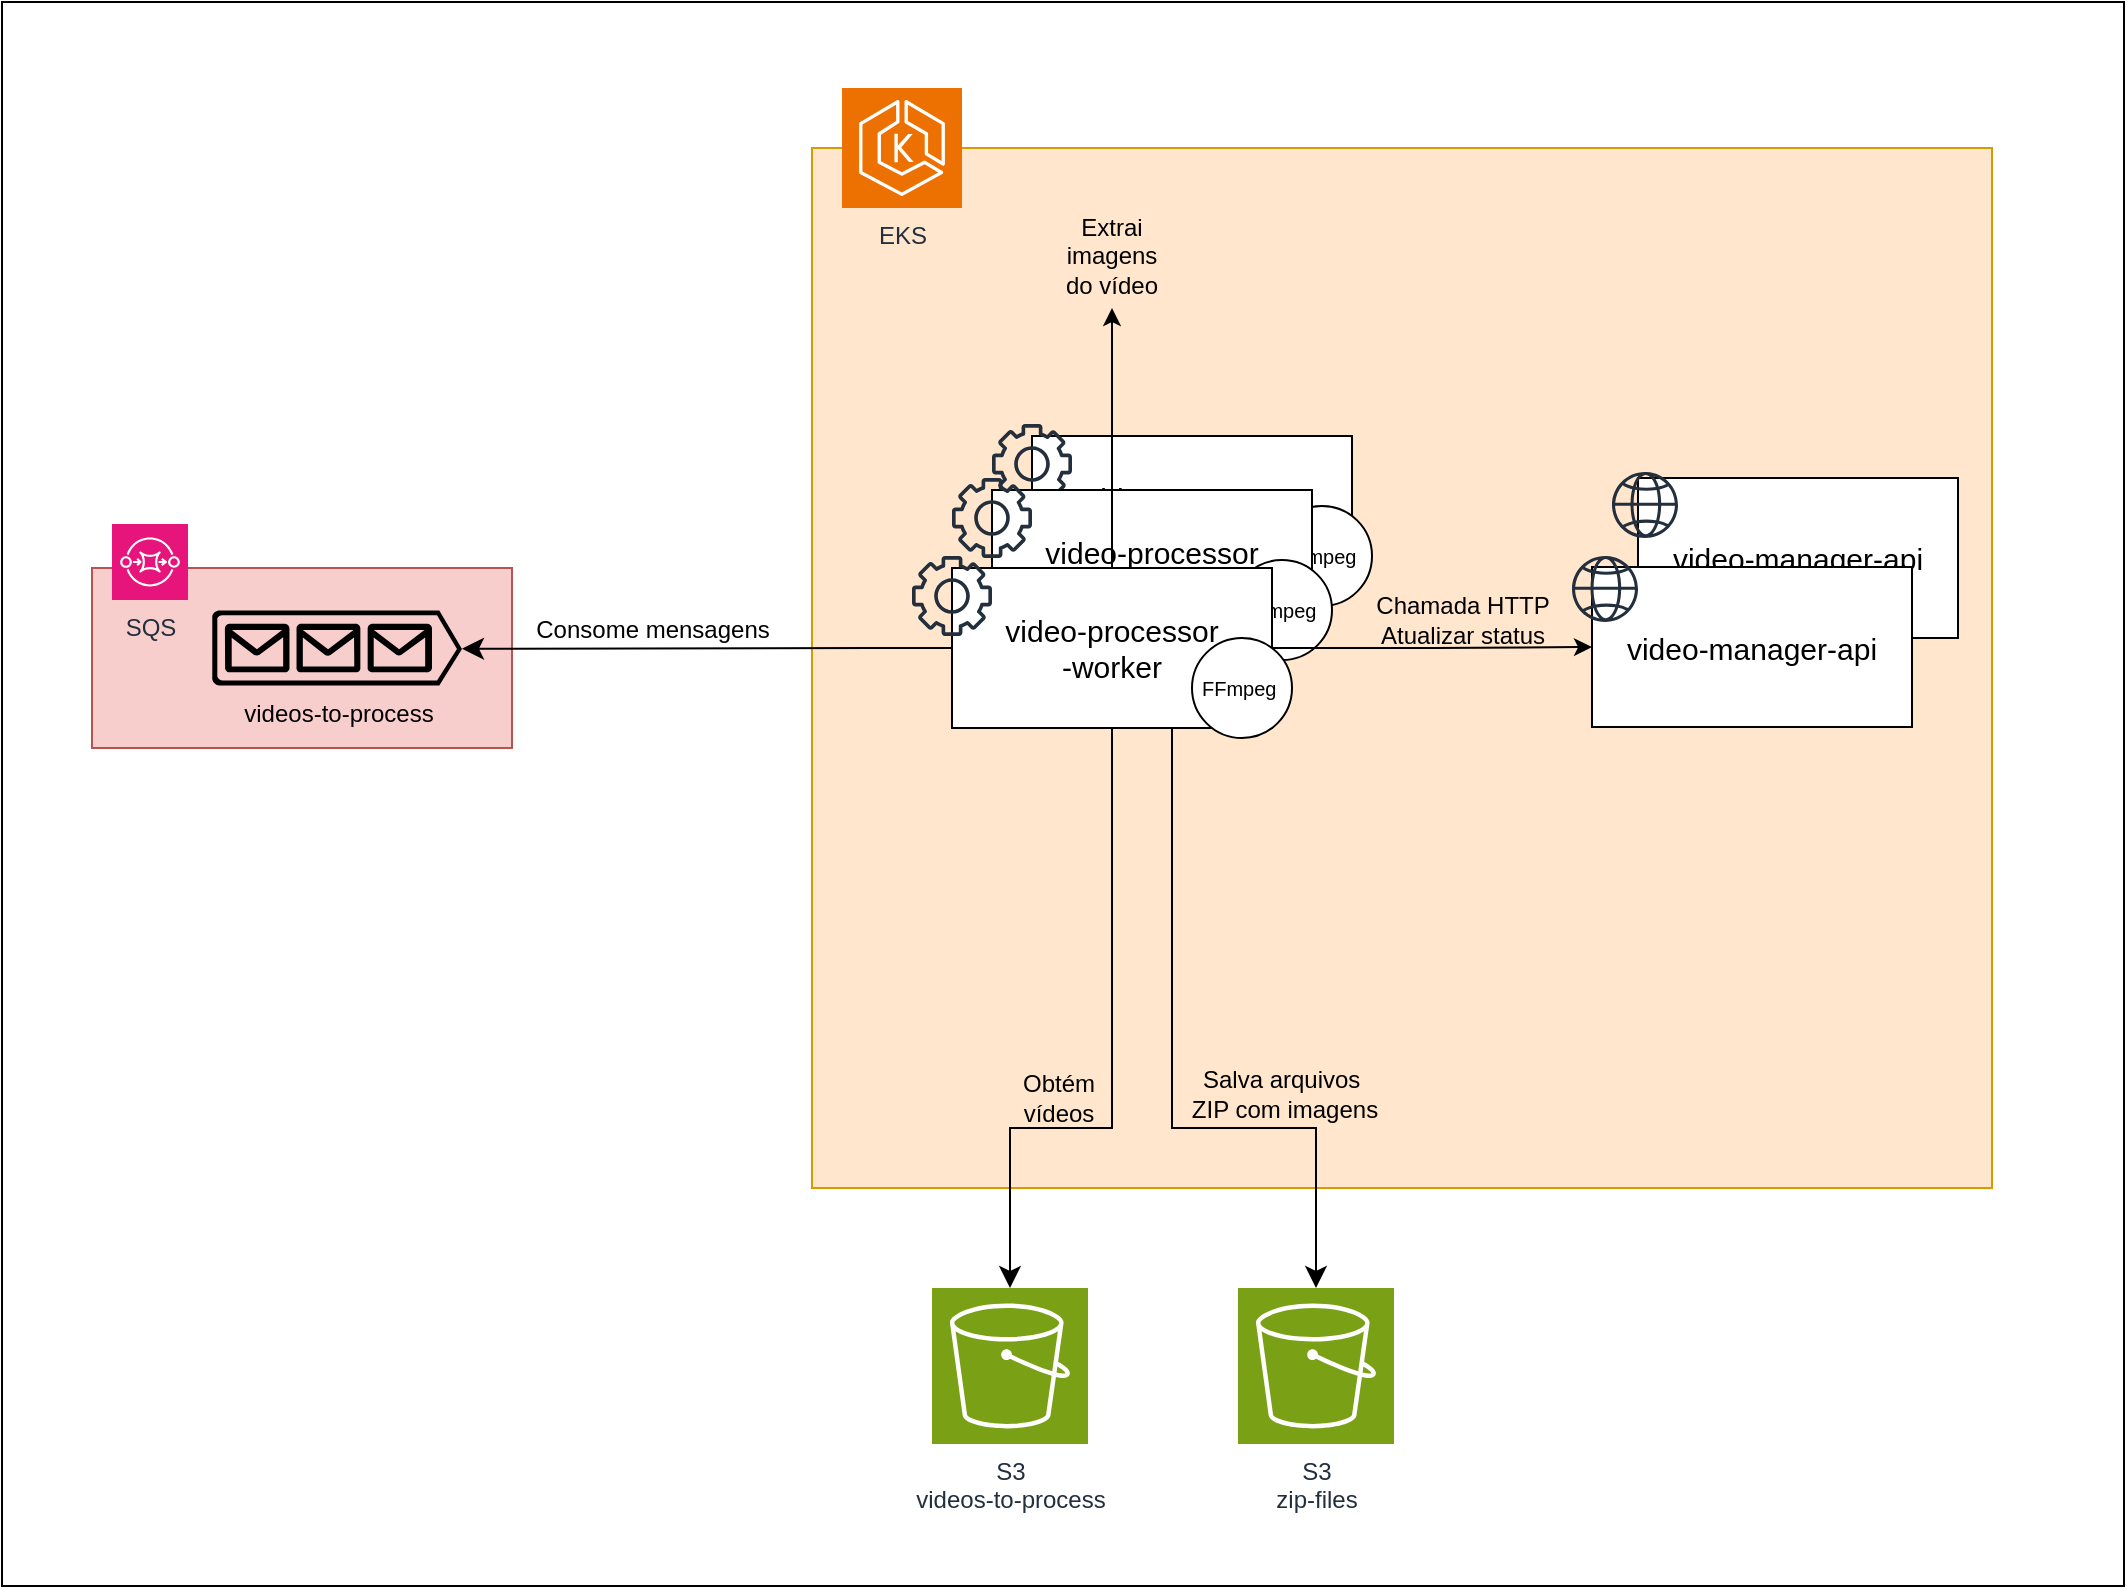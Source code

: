 <mxfile version="26.0.7">
  <diagram name="Page-1" id="nPbbJaupHAq34pUZxnZI">
    <mxGraphModel dx="1799" dy="960" grid="0" gridSize="10" guides="1" tooltips="1" connect="1" arrows="1" fold="1" page="1" pageScale="1" pageWidth="827" pageHeight="1169" math="0" shadow="0">
      <root>
        <mxCell id="0" />
        <mxCell id="1" parent="0" />
        <mxCell id="9FNfUe2uzRYyMl8Ia8Sq-86" value="" style="whiteSpace=wrap;html=1;" parent="1" vertex="1">
          <mxGeometry x="135" y="97" width="1061" height="792" as="geometry" />
        </mxCell>
        <mxCell id="9FNfUe2uzRYyMl8Ia8Sq-9" value="" style="whiteSpace=wrap;html=1;fillColor=#ffe6cc;strokeColor=#d79b00;" parent="1" vertex="1">
          <mxGeometry x="540" y="170" width="590" height="520" as="geometry" />
        </mxCell>
        <mxCell id="9FNfUe2uzRYyMl8Ia8Sq-46" value="" style="group" parent="1" vertex="1" connectable="0">
          <mxGeometry x="610" y="335" width="210" height="91" as="geometry" />
        </mxCell>
        <mxCell id="9FNfUe2uzRYyMl8Ia8Sq-50" value="" style="group" parent="9FNfUe2uzRYyMl8Ia8Sq-46" vertex="1" connectable="0">
          <mxGeometry x="20" y="-27" width="190" height="91" as="geometry" />
        </mxCell>
        <mxCell id="9FNfUe2uzRYyMl8Ia8Sq-51" value="&lt;font style=&quot;font-size: 15px;&quot;&gt;video-processor&lt;/font&gt;&lt;div&gt;&lt;font style=&quot;font-size: 15px;&quot;&gt;-worker&lt;/font&gt;&lt;/div&gt;" style="rounded=0;whiteSpace=wrap;html=1;" parent="9FNfUe2uzRYyMl8Ia8Sq-50" vertex="1">
          <mxGeometry x="20" y="6" width="160" height="80" as="geometry" />
        </mxCell>
        <mxCell id="9FNfUe2uzRYyMl8Ia8Sq-52" value="&lt;font style=&quot;font-size: 10px;&quot;&gt;FFmpeg&amp;nbsp;&lt;/font&gt;" style="ellipse;whiteSpace=wrap;html=1;" parent="9FNfUe2uzRYyMl8Ia8Sq-50" vertex="1">
          <mxGeometry x="140" y="41" width="50" height="50" as="geometry" />
        </mxCell>
        <mxCell id="9FNfUe2uzRYyMl8Ia8Sq-53" value="" style="sketch=0;outlineConnect=0;fontColor=#232F3E;gradientColor=none;fillColor=#232F3D;strokeColor=none;dashed=0;verticalLabelPosition=bottom;verticalAlign=top;align=center;html=1;fontSize=12;fontStyle=0;aspect=fixed;pointerEvents=1;shape=mxgraph.aws4.gear;" parent="9FNfUe2uzRYyMl8Ia8Sq-50" vertex="1">
          <mxGeometry width="40" height="40" as="geometry" />
        </mxCell>
        <mxCell id="9FNfUe2uzRYyMl8Ia8Sq-47" value="&lt;font style=&quot;font-size: 15px;&quot;&gt;video-processor&lt;/font&gt;&lt;div&gt;&lt;font style=&quot;font-size: 15px;&quot;&gt;-worker&lt;/font&gt;&lt;/div&gt;" style="rounded=0;whiteSpace=wrap;html=1;" parent="9FNfUe2uzRYyMl8Ia8Sq-46" vertex="1">
          <mxGeometry x="20" y="6" width="160" height="80" as="geometry" />
        </mxCell>
        <mxCell id="9FNfUe2uzRYyMl8Ia8Sq-48" value="&lt;font style=&quot;font-size: 10px;&quot;&gt;FFmpeg&amp;nbsp;&lt;/font&gt;" style="ellipse;whiteSpace=wrap;html=1;" parent="9FNfUe2uzRYyMl8Ia8Sq-46" vertex="1">
          <mxGeometry x="140" y="41" width="50" height="50" as="geometry" />
        </mxCell>
        <mxCell id="9FNfUe2uzRYyMl8Ia8Sq-49" value="" style="sketch=0;outlineConnect=0;fontColor=#232F3E;gradientColor=none;fillColor=#232F3D;strokeColor=none;dashed=0;verticalLabelPosition=bottom;verticalAlign=top;align=center;html=1;fontSize=12;fontStyle=0;aspect=fixed;pointerEvents=1;shape=mxgraph.aws4.gear;" parent="9FNfUe2uzRYyMl8Ia8Sq-46" vertex="1">
          <mxGeometry width="40" height="40" as="geometry" />
        </mxCell>
        <mxCell id="9FNfUe2uzRYyMl8Ia8Sq-40" value="&lt;font style=&quot;font-size: 15px;&quot;&gt;video-manager-api&lt;/font&gt;" style="whiteSpace=wrap;html=1;" parent="1" vertex="1">
          <mxGeometry x="953" y="335" width="160" height="80" as="geometry" />
        </mxCell>
        <mxCell id="9FNfUe2uzRYyMl8Ia8Sq-3" value="" style="rounded=0;whiteSpace=wrap;html=1;fillColor=#f8cecc;strokeColor=#b85450;" parent="1" vertex="1">
          <mxGeometry x="180" y="380" width="210" height="90" as="geometry" />
        </mxCell>
        <mxCell id="9FNfUe2uzRYyMl8Ia8Sq-1" value="videos-to-process" style="sketch=0;aspect=fixed;pointerEvents=1;shadow=0;dashed=0;html=1;strokeColor=none;labelPosition=center;verticalLabelPosition=bottom;verticalAlign=top;align=center;fillColor=#000000;shape=mxgraph.azure.queue_generic" parent="1" vertex="1">
          <mxGeometry x="240" y="401.25" width="125" height="37.5" as="geometry" />
        </mxCell>
        <mxCell id="9FNfUe2uzRYyMl8Ia8Sq-17" style="edgeStyle=orthogonalEdgeStyle;rounded=0;orthogonalLoop=1;jettySize=auto;html=1;entryX=0;entryY=0.5;entryDx=0;entryDy=0;" parent="1" source="9FNfUe2uzRYyMl8Ia8Sq-7" target="9FNfUe2uzRYyMl8Ia8Sq-14" edge="1">
          <mxGeometry relative="1" as="geometry" />
        </mxCell>
        <mxCell id="9FNfUe2uzRYyMl8Ia8Sq-13" value="" style="edgeStyle=segmentEdgeStyle;endArrow=classic;html=1;curved=0;rounded=0;endSize=8;startSize=8;sourcePerimeterSpacing=0;targetPerimeterSpacing=0;entryX=1;entryY=0.51;entryDx=0;entryDy=0;entryPerimeter=0;exitX=0;exitY=0.5;exitDx=0;exitDy=0;" parent="1" source="9FNfUe2uzRYyMl8Ia8Sq-7" target="9FNfUe2uzRYyMl8Ia8Sq-1" edge="1">
          <mxGeometry width="100" relative="1" as="geometry">
            <mxPoint x="400" y="560" as="sourcePoint" />
            <mxPoint x="500" y="600" as="targetPoint" />
            <Array as="points">
              <mxPoint x="570" y="420" />
              <mxPoint x="570" y="420" />
            </Array>
          </mxGeometry>
        </mxCell>
        <mxCell id="9FNfUe2uzRYyMl8Ia8Sq-14" value="&lt;font style=&quot;font-size: 15px;&quot;&gt;video-manager-api&lt;/font&gt;" style="whiteSpace=wrap;html=1;" parent="1" vertex="1">
          <mxGeometry x="930" y="379.5" width="160" height="80" as="geometry" />
        </mxCell>
        <mxCell id="9FNfUe2uzRYyMl8Ia8Sq-18" value="&lt;div&gt;Chamada HTTP&lt;/div&gt;&lt;div&gt;Atualizar status&lt;/div&gt;" style="text;html=1;align=center;verticalAlign=middle;resizable=0;points=[];autosize=1;strokeColor=none;fillColor=none;" parent="1" vertex="1">
          <mxGeometry x="810" y="386" width="110" height="40" as="geometry" />
        </mxCell>
        <mxCell id="9FNfUe2uzRYyMl8Ia8Sq-31" value="" style="sketch=0;outlineConnect=0;fontColor=#232F3E;gradientColor=none;fillColor=#232F3D;strokeColor=none;dashed=0;verticalLabelPosition=bottom;verticalAlign=top;align=center;html=1;fontSize=12;fontStyle=0;aspect=fixed;pointerEvents=1;shape=mxgraph.aws4.globe;" parent="1" vertex="1">
          <mxGeometry x="920" y="374" width="33" height="33" as="geometry" />
        </mxCell>
        <mxCell id="9FNfUe2uzRYyMl8Ia8Sq-32" value="S3&lt;div&gt;videos-to-process&lt;/div&gt;" style="sketch=0;points=[[0,0,0],[0.25,0,0],[0.5,0,0],[0.75,0,0],[1,0,0],[0,1,0],[0.25,1,0],[0.5,1,0],[0.75,1,0],[1,1,0],[0,0.25,0],[0,0.5,0],[0,0.75,0],[1,0.25,0],[1,0.5,0],[1,0.75,0]];outlineConnect=0;fontColor=#232F3E;fillColor=#7AA116;strokeColor=#ffffff;dashed=0;verticalLabelPosition=bottom;verticalAlign=top;align=center;html=1;fontSize=12;fontStyle=0;aspect=fixed;shape=mxgraph.aws4.resourceIcon;resIcon=mxgraph.aws4.s3;" parent="1" vertex="1">
          <mxGeometry x="600" y="740" width="78" height="78" as="geometry" />
        </mxCell>
        <mxCell id="9FNfUe2uzRYyMl8Ia8Sq-34" value="&lt;div&gt;S3&lt;/div&gt;zip-files" style="sketch=0;points=[[0,0,0],[0.25,0,0],[0.5,0,0],[0.75,0,0],[1,0,0],[0,1,0],[0.25,1,0],[0.5,1,0],[0.75,1,0],[1,1,0],[0,0.25,0],[0,0.5,0],[0,0.75,0],[1,0.25,0],[1,0.5,0],[1,0.75,0]];outlineConnect=0;fontColor=#232F3E;fillColor=#7AA116;strokeColor=#ffffff;dashed=0;verticalLabelPosition=bottom;verticalAlign=top;align=center;html=1;fontSize=12;fontStyle=0;aspect=fixed;shape=mxgraph.aws4.resourceIcon;resIcon=mxgraph.aws4.s3;" parent="1" vertex="1">
          <mxGeometry x="753" y="740" width="78" height="78" as="geometry" />
        </mxCell>
        <mxCell id="9FNfUe2uzRYyMl8Ia8Sq-36" value="" style="edgeStyle=segmentEdgeStyle;endArrow=classic;html=1;curved=0;rounded=0;endSize=8;startSize=8;sourcePerimeterSpacing=0;targetPerimeterSpacing=0;exitX=0.5;exitY=1;exitDx=0;exitDy=0;entryX=0.5;entryY=0;entryDx=0;entryDy=0;entryPerimeter=0;" parent="1" source="9FNfUe2uzRYyMl8Ia8Sq-7" target="9FNfUe2uzRYyMl8Ia8Sq-32" edge="1">
          <mxGeometry width="100" relative="1" as="geometry">
            <mxPoint x="670" y="720" as="sourcePoint" />
            <mxPoint x="770" y="760" as="targetPoint" />
            <Array as="points">
              <mxPoint x="690" y="660" />
              <mxPoint x="639" y="660" />
            </Array>
          </mxGeometry>
        </mxCell>
        <mxCell id="9FNfUe2uzRYyMl8Ia8Sq-37" value="" style="edgeStyle=segmentEdgeStyle;endArrow=classic;html=1;curved=0;rounded=0;endSize=8;startSize=8;sourcePerimeterSpacing=0;targetPerimeterSpacing=0;exitX=0.75;exitY=1;exitDx=0;exitDy=0;entryX=0.5;entryY=0;entryDx=0;entryDy=0;entryPerimeter=0;" parent="1" source="9FNfUe2uzRYyMl8Ia8Sq-7" target="9FNfUe2uzRYyMl8Ia8Sq-34" edge="1">
          <mxGeometry width="100" relative="1" as="geometry">
            <mxPoint x="650" y="700" as="sourcePoint" />
            <mxPoint x="750" y="740" as="targetPoint" />
            <Array as="points">
              <mxPoint x="720" y="460" />
              <mxPoint x="720" y="660" />
              <mxPoint x="792" y="660" />
            </Array>
          </mxGeometry>
        </mxCell>
        <mxCell id="9FNfUe2uzRYyMl8Ia8Sq-38" value="Obtém&lt;br&gt;vídeos" style="text;html=1;align=center;verticalAlign=middle;resizable=0;points=[];autosize=1;strokeColor=none;fillColor=none;" parent="1" vertex="1">
          <mxGeometry x="633" y="625" width="60" height="40" as="geometry" />
        </mxCell>
        <mxCell id="9FNfUe2uzRYyMl8Ia8Sq-39" value="Salva arquivos&amp;nbsp;&lt;div&gt;ZIP com imagens&lt;/div&gt;" style="text;html=1;align=center;verticalAlign=middle;resizable=0;points=[];autosize=1;strokeColor=none;fillColor=none;" parent="1" vertex="1">
          <mxGeometry x="720" y="622" width="111" height="41" as="geometry" />
        </mxCell>
        <mxCell id="9FNfUe2uzRYyMl8Ia8Sq-41" value="" style="sketch=0;outlineConnect=0;fontColor=#232F3E;gradientColor=none;fillColor=#232F3D;strokeColor=none;dashed=0;verticalLabelPosition=bottom;verticalAlign=top;align=center;html=1;fontSize=12;fontStyle=0;aspect=fixed;pointerEvents=1;shape=mxgraph.aws4.globe;container=1;" parent="1" vertex="1">
          <mxGeometry x="940" y="332" width="33" height="33" as="geometry">
            <mxRectangle x="940" y="332" width="50" height="44" as="alternateBounds" />
          </mxGeometry>
        </mxCell>
        <mxCell id="9FNfUe2uzRYyMl8Ia8Sq-45" value="" style="group" parent="1" vertex="1" connectable="0">
          <mxGeometry x="590" y="374" width="190" height="91" as="geometry" />
        </mxCell>
        <mxCell id="9FNfUe2uzRYyMl8Ia8Sq-7" value="&lt;font style=&quot;font-size: 15px;&quot;&gt;video-processor&lt;/font&gt;&lt;div&gt;&lt;font style=&quot;font-size: 15px;&quot;&gt;-worker&lt;/font&gt;&lt;/div&gt;" style="rounded=0;whiteSpace=wrap;html=1;" parent="9FNfUe2uzRYyMl8Ia8Sq-45" vertex="1">
          <mxGeometry x="20" y="6" width="160" height="80" as="geometry" />
        </mxCell>
        <mxCell id="9FNfUe2uzRYyMl8Ia8Sq-24" value="&lt;font style=&quot;font-size: 10px;&quot;&gt;FFmpeg&amp;nbsp;&lt;/font&gt;" style="ellipse;whiteSpace=wrap;html=1;" parent="9FNfUe2uzRYyMl8Ia8Sq-45" vertex="1">
          <mxGeometry x="140" y="41" width="50" height="50" as="geometry" />
        </mxCell>
        <mxCell id="9FNfUe2uzRYyMl8Ia8Sq-27" value="" style="sketch=0;outlineConnect=0;fontColor=#232F3E;gradientColor=none;fillColor=#232F3D;strokeColor=none;dashed=0;verticalLabelPosition=bottom;verticalAlign=top;align=center;html=1;fontSize=12;fontStyle=0;aspect=fixed;pointerEvents=1;shape=mxgraph.aws4.gear;" parent="9FNfUe2uzRYyMl8Ia8Sq-45" vertex="1">
          <mxGeometry width="40" height="40" as="geometry" />
        </mxCell>
        <mxCell id="9FNfUe2uzRYyMl8Ia8Sq-54" value="Consome mensagens" style="text;html=1;align=center;verticalAlign=middle;resizable=0;points=[];autosize=1;strokeColor=none;fillColor=none;" parent="1" vertex="1">
          <mxGeometry x="390" y="396" width="140" height="30" as="geometry" />
        </mxCell>
        <mxCell id="9FNfUe2uzRYyMl8Ia8Sq-71" value="SQS" style="sketch=0;points=[[0,0,0],[0.25,0,0],[0.5,0,0],[0.75,0,0],[1,0,0],[0,1,0],[0.25,1,0],[0.5,1,0],[0.75,1,0],[1,1,0],[0,0.25,0],[0,0.5,0],[0,0.75,0],[1,0.25,0],[1,0.5,0],[1,0.75,0]];outlineConnect=0;fontColor=#232F3E;fillColor=#E7157B;strokeColor=#ffffff;dashed=0;verticalLabelPosition=bottom;verticalAlign=top;align=center;html=1;fontSize=12;fontStyle=0;aspect=fixed;shape=mxgraph.aws4.resourceIcon;resIcon=mxgraph.aws4.sqs;" parent="1" vertex="1">
          <mxGeometry x="190" y="358" width="38" height="38" as="geometry" />
        </mxCell>
        <mxCell id="9FNfUe2uzRYyMl8Ia8Sq-74" value="EKS" style="sketch=0;points=[[0,0,0],[0.25,0,0],[0.5,0,0],[0.75,0,0],[1,0,0],[0,1,0],[0.25,1,0],[0.5,1,0],[0.75,1,0],[1,1,0],[0,0.25,0],[0,0.5,0],[0,0.75,0],[1,0.25,0],[1,0.5,0],[1,0.75,0]];outlineConnect=0;fontColor=#232F3E;fillColor=#ED7100;strokeColor=#ffffff;dashed=0;verticalLabelPosition=bottom;verticalAlign=top;align=center;html=1;fontSize=12;fontStyle=0;aspect=fixed;shape=mxgraph.aws4.resourceIcon;resIcon=mxgraph.aws4.eks;" parent="1" vertex="1">
          <mxGeometry x="555" y="140" width="60" height="60" as="geometry" />
        </mxCell>
        <mxCell id="C56YAhuZ84W7qAvCNhJi-1" value="Extrai imagens do vídeo" style="text;html=1;align=center;verticalAlign=middle;whiteSpace=wrap;rounded=0;" vertex="1" parent="1">
          <mxGeometry x="660" y="219" width="60" height="10" as="geometry" />
        </mxCell>
        <mxCell id="C56YAhuZ84W7qAvCNhJi-2" value="" style="edgeStyle=none;orthogonalLoop=1;jettySize=auto;html=1;rounded=0;exitX=0.5;exitY=0;exitDx=0;exitDy=0;" edge="1" parent="1" source="9FNfUe2uzRYyMl8Ia8Sq-7">
          <mxGeometry width="100" relative="1" as="geometry">
            <mxPoint x="37" y="102" as="sourcePoint" />
            <mxPoint x="690" y="250" as="targetPoint" />
            <Array as="points" />
          </mxGeometry>
        </mxCell>
      </root>
    </mxGraphModel>
  </diagram>
</mxfile>
